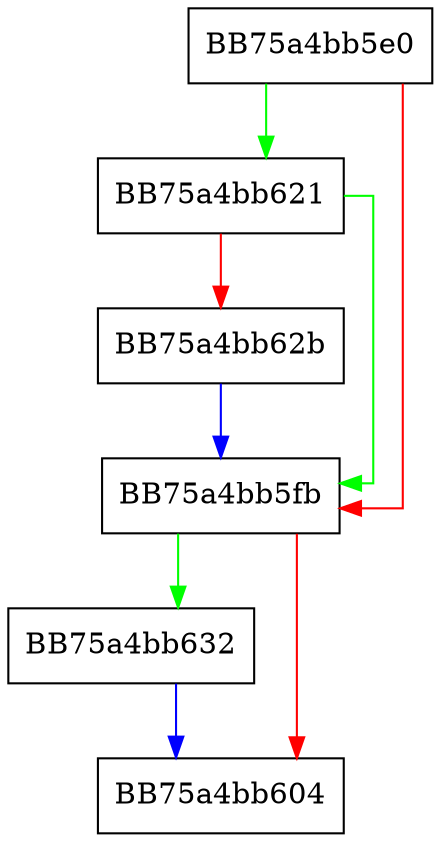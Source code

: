 digraph GetProcessID {
  node [shape="box"];
  graph [splines=ortho];
  BB75a4bb5e0 -> BB75a4bb621 [color="green"];
  BB75a4bb5e0 -> BB75a4bb5fb [color="red"];
  BB75a4bb5fb -> BB75a4bb632 [color="green"];
  BB75a4bb5fb -> BB75a4bb604 [color="red"];
  BB75a4bb621 -> BB75a4bb5fb [color="green"];
  BB75a4bb621 -> BB75a4bb62b [color="red"];
  BB75a4bb62b -> BB75a4bb5fb [color="blue"];
  BB75a4bb632 -> BB75a4bb604 [color="blue"];
}
